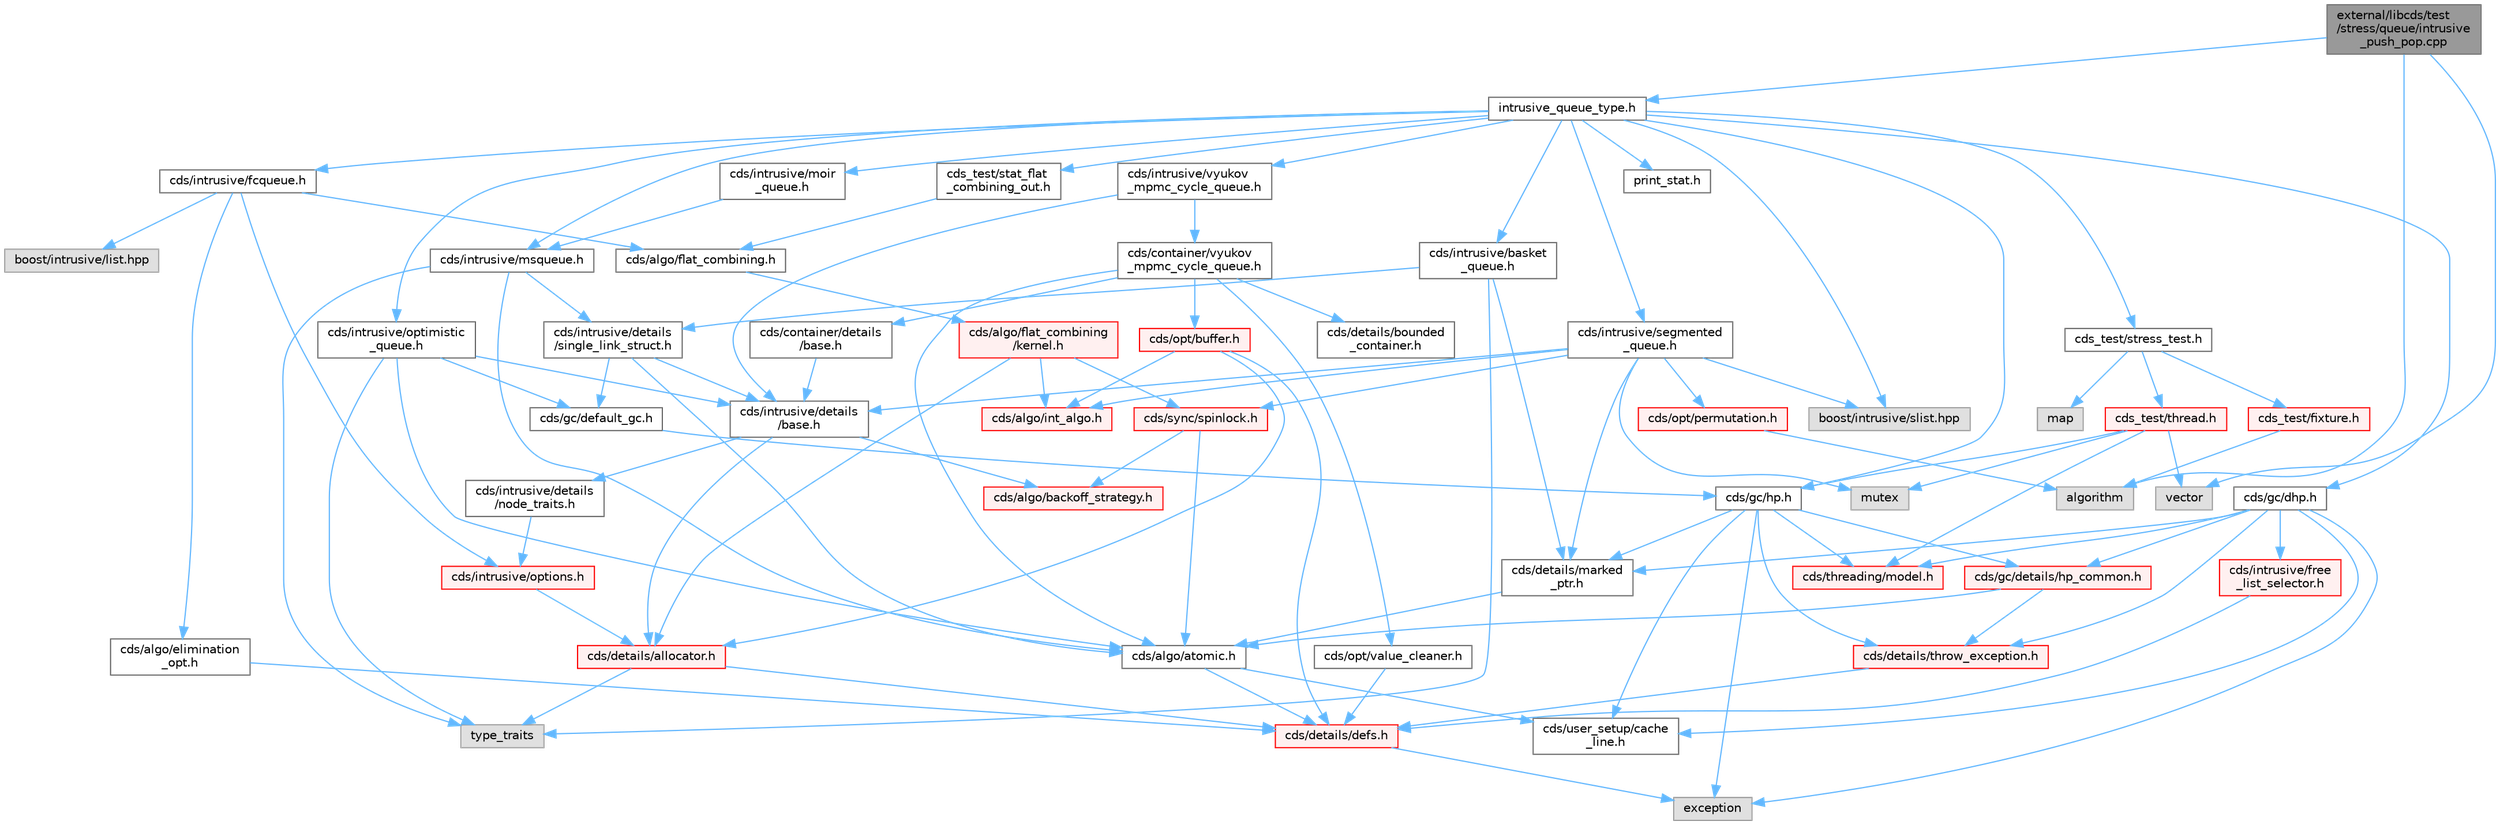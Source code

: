 digraph "external/libcds/test/stress/queue/intrusive_push_pop.cpp"
{
 // LATEX_PDF_SIZE
  bgcolor="transparent";
  edge [fontname=Helvetica,fontsize=10,labelfontname=Helvetica,labelfontsize=10];
  node [fontname=Helvetica,fontsize=10,shape=box,height=0.2,width=0.4];
  Node1 [id="Node000001",label="external/libcds/test\l/stress/queue/intrusive\l_push_pop.cpp",height=0.2,width=0.4,color="gray40", fillcolor="grey60", style="filled", fontcolor="black",tooltip=" "];
  Node1 -> Node2 [id="edge1_Node000001_Node000002",color="steelblue1",style="solid",tooltip=" "];
  Node2 [id="Node000002",label="intrusive_queue_type.h",height=0.2,width=0.4,color="grey40", fillcolor="white", style="filled",URL="$intrusive__queue__type_8h.html",tooltip=" "];
  Node2 -> Node3 [id="edge2_Node000002_Node000003",color="steelblue1",style="solid",tooltip=" "];
  Node3 [id="Node000003",label="cds/intrusive/msqueue.h",height=0.2,width=0.4,color="grey40", fillcolor="white", style="filled",URL="$intrusive_2msqueue_8h.html",tooltip=" "];
  Node3 -> Node4 [id="edge3_Node000003_Node000004",color="steelblue1",style="solid",tooltip=" "];
  Node4 [id="Node000004",label="type_traits",height=0.2,width=0.4,color="grey60", fillcolor="#E0E0E0", style="filled",tooltip=" "];
  Node3 -> Node5 [id="edge4_Node000003_Node000005",color="steelblue1",style="solid",tooltip=" "];
  Node5 [id="Node000005",label="cds/intrusive/details\l/single_link_struct.h",height=0.2,width=0.4,color="grey40", fillcolor="white", style="filled",URL="$single__link__struct_8h.html",tooltip=" "];
  Node5 -> Node6 [id="edge5_Node000005_Node000006",color="steelblue1",style="solid",tooltip=" "];
  Node6 [id="Node000006",label="cds/intrusive/details\l/base.h",height=0.2,width=0.4,color="grey40", fillcolor="white", style="filled",URL="$external_2libcds_2cds_2intrusive_2details_2base_8h.html",tooltip=" "];
  Node6 -> Node7 [id="edge6_Node000006_Node000007",color="steelblue1",style="solid",tooltip=" "];
  Node7 [id="Node000007",label="cds/intrusive/details\l/node_traits.h",height=0.2,width=0.4,color="grey40", fillcolor="white", style="filled",URL="$node__traits_8h.html",tooltip=" "];
  Node7 -> Node8 [id="edge7_Node000007_Node000008",color="steelblue1",style="solid",tooltip=" "];
  Node8 [id="Node000008",label="cds/intrusive/options.h",height=0.2,width=0.4,color="red", fillcolor="#FFF0F0", style="filled",URL="$intrusive_2options_8h.html",tooltip=" "];
  Node8 -> Node42 [id="edge8_Node000008_Node000042",color="steelblue1",style="solid",tooltip=" "];
  Node42 [id="Node000042",label="cds/details/allocator.h",height=0.2,width=0.4,color="red", fillcolor="#FFF0F0", style="filled",URL="$external_2libcds_2cds_2details_2allocator_8h.html",tooltip=" "];
  Node42 -> Node4 [id="edge9_Node000042_Node000004",color="steelblue1",style="solid",tooltip=" "];
  Node42 -> Node12 [id="edge10_Node000042_Node000012",color="steelblue1",style="solid",tooltip=" "];
  Node12 [id="Node000012",label="cds/details/defs.h",height=0.2,width=0.4,color="red", fillcolor="#FFF0F0", style="filled",URL="$details_2defs_8h.html",tooltip=" "];
  Node12 -> Node17 [id="edge11_Node000012_Node000017",color="steelblue1",style="solid",tooltip=" "];
  Node17 [id="Node000017",label="exception",height=0.2,width=0.4,color="grey60", fillcolor="#E0E0E0", style="filled",tooltip=" "];
  Node6 -> Node42 [id="edge12_Node000006_Node000042",color="steelblue1",style="solid",tooltip=" "];
  Node6 -> Node43 [id="edge13_Node000006_Node000043",color="steelblue1",style="solid",tooltip=" "];
  Node43 [id="Node000043",label="cds/algo/backoff_strategy.h",height=0.2,width=0.4,color="red", fillcolor="#FFF0F0", style="filled",URL="$backoff__strategy_8h.html",tooltip=" "];
  Node5 -> Node47 [id="edge14_Node000005_Node000047",color="steelblue1",style="solid",tooltip=" "];
  Node47 [id="Node000047",label="cds/gc/default_gc.h",height=0.2,width=0.4,color="grey40", fillcolor="white", style="filled",URL="$default__gc_8h.html",tooltip=" "];
  Node47 -> Node48 [id="edge15_Node000047_Node000048",color="steelblue1",style="solid",tooltip=" "];
  Node48 [id="Node000048",label="cds/gc/hp.h",height=0.2,width=0.4,color="grey40", fillcolor="white", style="filled",URL="$hp_8h.html",tooltip=" "];
  Node48 -> Node17 [id="edge16_Node000048_Node000017",color="steelblue1",style="solid",tooltip=" "];
  Node48 -> Node49 [id="edge17_Node000048_Node000049",color="steelblue1",style="solid",tooltip=" "];
  Node49 [id="Node000049",label="cds/gc/details/hp_common.h",height=0.2,width=0.4,color="red", fillcolor="#FFF0F0", style="filled",URL="$hp__common_8h.html",tooltip=" "];
  Node49 -> Node41 [id="edge18_Node000049_Node000041",color="steelblue1",style="solid",tooltip=" "];
  Node41 [id="Node000041",label="cds/algo/atomic.h",height=0.2,width=0.4,color="grey40", fillcolor="white", style="filled",URL="$external_2libcds_2cds_2algo_2atomic_8h.html",tooltip=" "];
  Node41 -> Node12 [id="edge19_Node000041_Node000012",color="steelblue1",style="solid",tooltip=" "];
  Node41 -> Node40 [id="edge20_Node000041_Node000040",color="steelblue1",style="solid",tooltip=" "];
  Node40 [id="Node000040",label="cds/user_setup/cache\l_line.h",height=0.2,width=0.4,color="grey40", fillcolor="white", style="filled",URL="$cache__line_8h.html",tooltip="Cache-line size definition"];
  Node49 -> Node37 [id="edge21_Node000049_Node000037",color="steelblue1",style="solid",tooltip=" "];
  Node37 [id="Node000037",label="cds/details/throw_exception.h",height=0.2,width=0.4,color="red", fillcolor="#FFF0F0", style="filled",URL="$throw__exception_8h.html",tooltip=" "];
  Node37 -> Node12 [id="edge22_Node000037_Node000012",color="steelblue1",style="solid",tooltip=" "];
  Node48 -> Node51 [id="edge23_Node000048_Node000051",color="steelblue1",style="solid",tooltip=" "];
  Node51 [id="Node000051",label="cds/threading/model.h",height=0.2,width=0.4,color="red", fillcolor="#FFF0F0", style="filled",URL="$model_8h.html",tooltip=" "];
  Node48 -> Node37 [id="edge24_Node000048_Node000037",color="steelblue1",style="solid",tooltip=" "];
  Node48 -> Node58 [id="edge25_Node000048_Node000058",color="steelblue1",style="solid",tooltip=" "];
  Node58 [id="Node000058",label="cds/details/marked\l_ptr.h",height=0.2,width=0.4,color="grey40", fillcolor="white", style="filled",URL="$marked__ptr_8h.html",tooltip=" "];
  Node58 -> Node41 [id="edge26_Node000058_Node000041",color="steelblue1",style="solid",tooltip=" "];
  Node48 -> Node40 [id="edge27_Node000048_Node000040",color="steelblue1",style="solid",tooltip=" "];
  Node5 -> Node41 [id="edge28_Node000005_Node000041",color="steelblue1",style="solid",tooltip=" "];
  Node3 -> Node41 [id="edge29_Node000003_Node000041",color="steelblue1",style="solid",tooltip=" "];
  Node2 -> Node64 [id="edge30_Node000002_Node000064",color="steelblue1",style="solid",tooltip=" "];
  Node64 [id="Node000064",label="cds/intrusive/moir\l_queue.h",height=0.2,width=0.4,color="grey40", fillcolor="white", style="filled",URL="$intrusive_2moir__queue_8h.html",tooltip=" "];
  Node64 -> Node3 [id="edge31_Node000064_Node000003",color="steelblue1",style="solid",tooltip=" "];
  Node2 -> Node65 [id="edge32_Node000002_Node000065",color="steelblue1",style="solid",tooltip=" "];
  Node65 [id="Node000065",label="cds/intrusive/optimistic\l_queue.h",height=0.2,width=0.4,color="grey40", fillcolor="white", style="filled",URL="$intrusive_2optimistic__queue_8h.html",tooltip=" "];
  Node65 -> Node4 [id="edge33_Node000065_Node000004",color="steelblue1",style="solid",tooltip=" "];
  Node65 -> Node6 [id="edge34_Node000065_Node000006",color="steelblue1",style="solid",tooltip=" "];
  Node65 -> Node41 [id="edge35_Node000065_Node000041",color="steelblue1",style="solid",tooltip=" "];
  Node65 -> Node47 [id="edge36_Node000065_Node000047",color="steelblue1",style="solid",tooltip=" "];
  Node2 -> Node66 [id="edge37_Node000002_Node000066",color="steelblue1",style="solid",tooltip=" "];
  Node66 [id="Node000066",label="cds/intrusive/vyukov\l_mpmc_cycle_queue.h",height=0.2,width=0.4,color="grey40", fillcolor="white", style="filled",URL="$intrusive_2vyukov__mpmc__cycle__queue_8h.html",tooltip=" "];
  Node66 -> Node6 [id="edge38_Node000066_Node000006",color="steelblue1",style="solid",tooltip=" "];
  Node66 -> Node67 [id="edge39_Node000066_Node000067",color="steelblue1",style="solid",tooltip=" "];
  Node67 [id="Node000067",label="cds/container/vyukov\l_mpmc_cycle_queue.h",height=0.2,width=0.4,color="grey40", fillcolor="white", style="filled",URL="$container_2vyukov__mpmc__cycle__queue_8h.html",tooltip=" "];
  Node67 -> Node68 [id="edge40_Node000067_Node000068",color="steelblue1",style="solid",tooltip=" "];
  Node68 [id="Node000068",label="cds/container/details\l/base.h",height=0.2,width=0.4,color="grey40", fillcolor="white", style="filled",URL="$external_2libcds_2cds_2container_2details_2base_8h.html",tooltip=" "];
  Node68 -> Node6 [id="edge41_Node000068_Node000006",color="steelblue1",style="solid",tooltip=" "];
  Node67 -> Node69 [id="edge42_Node000067_Node000069",color="steelblue1",style="solid",tooltip=" "];
  Node69 [id="Node000069",label="cds/opt/buffer.h",height=0.2,width=0.4,color="red", fillcolor="#FFF0F0", style="filled",URL="$external_2libcds_2cds_2opt_2buffer_8h.html",tooltip=" "];
  Node69 -> Node12 [id="edge43_Node000069_Node000012",color="steelblue1",style="solid",tooltip=" "];
  Node69 -> Node42 [id="edge44_Node000069_Node000042",color="steelblue1",style="solid",tooltip=" "];
  Node69 -> Node30 [id="edge45_Node000069_Node000030",color="steelblue1",style="solid",tooltip=" "];
  Node30 [id="Node000030",label="cds/algo/int_algo.h",height=0.2,width=0.4,color="red", fillcolor="#FFF0F0", style="filled",URL="$int__algo_8h.html",tooltip=" "];
  Node67 -> Node71 [id="edge46_Node000067_Node000071",color="steelblue1",style="solid",tooltip=" "];
  Node71 [id="Node000071",label="cds/opt/value_cleaner.h",height=0.2,width=0.4,color="grey40", fillcolor="white", style="filled",URL="$value__cleaner_8h.html",tooltip=" "];
  Node71 -> Node12 [id="edge47_Node000071_Node000012",color="steelblue1",style="solid",tooltip=" "];
  Node67 -> Node41 [id="edge48_Node000067_Node000041",color="steelblue1",style="solid",tooltip=" "];
  Node67 -> Node72 [id="edge49_Node000067_Node000072",color="steelblue1",style="solid",tooltip=" "];
  Node72 [id="Node000072",label="cds/details/bounded\l_container.h",height=0.2,width=0.4,color="grey40", fillcolor="white", style="filled",URL="$bounded__container_8h.html",tooltip=" "];
  Node2 -> Node73 [id="edge50_Node000002_Node000073",color="steelblue1",style="solid",tooltip=" "];
  Node73 [id="Node000073",label="cds/intrusive/basket\l_queue.h",height=0.2,width=0.4,color="grey40", fillcolor="white", style="filled",URL="$intrusive_2basket__queue_8h.html",tooltip=" "];
  Node73 -> Node4 [id="edge51_Node000073_Node000004",color="steelblue1",style="solid",tooltip=" "];
  Node73 -> Node5 [id="edge52_Node000073_Node000005",color="steelblue1",style="solid",tooltip=" "];
  Node73 -> Node58 [id="edge53_Node000073_Node000058",color="steelblue1",style="solid",tooltip=" "];
  Node2 -> Node74 [id="edge54_Node000002_Node000074",color="steelblue1",style="solid",tooltip=" "];
  Node74 [id="Node000074",label="cds/intrusive/fcqueue.h",height=0.2,width=0.4,color="grey40", fillcolor="white", style="filled",URL="$intrusive_2fcqueue_8h.html",tooltip=" "];
  Node74 -> Node75 [id="edge55_Node000074_Node000075",color="steelblue1",style="solid",tooltip=" "];
  Node75 [id="Node000075",label="cds/algo/flat_combining.h",height=0.2,width=0.4,color="grey40", fillcolor="white", style="filled",URL="$flat__combining_8h.html",tooltip=" "];
  Node75 -> Node76 [id="edge56_Node000075_Node000076",color="steelblue1",style="solid",tooltip=" "];
  Node76 [id="Node000076",label="cds/algo/flat_combining\l/kernel.h",height=0.2,width=0.4,color="red", fillcolor="#FFF0F0", style="filled",URL="$libcds_2cds_2algo_2flat__combining_2kernel_8h.html",tooltip=" "];
  Node76 -> Node82 [id="edge57_Node000076_Node000082",color="steelblue1",style="solid",tooltip=" "];
  Node82 [id="Node000082",label="cds/sync/spinlock.h",height=0.2,width=0.4,color="red", fillcolor="#FFF0F0", style="filled",URL="$sync_2spinlock_8h.html",tooltip=" "];
  Node82 -> Node41 [id="edge58_Node000082_Node000041",color="steelblue1",style="solid",tooltip=" "];
  Node82 -> Node43 [id="edge59_Node000082_Node000043",color="steelblue1",style="solid",tooltip=" "];
  Node76 -> Node42 [id="edge60_Node000076_Node000042",color="steelblue1",style="solid",tooltip=" "];
  Node76 -> Node30 [id="edge61_Node000076_Node000030",color="steelblue1",style="solid",tooltip=" "];
  Node74 -> Node83 [id="edge62_Node000074_Node000083",color="steelblue1",style="solid",tooltip=" "];
  Node83 [id="Node000083",label="cds/algo/elimination\l_opt.h",height=0.2,width=0.4,color="grey40", fillcolor="white", style="filled",URL="$elimination__opt_8h.html",tooltip=" "];
  Node83 -> Node12 [id="edge63_Node000083_Node000012",color="steelblue1",style="solid",tooltip=" "];
  Node74 -> Node8 [id="edge64_Node000074_Node000008",color="steelblue1",style="solid",tooltip=" "];
  Node74 -> Node84 [id="edge65_Node000074_Node000084",color="steelblue1",style="solid",tooltip=" "];
  Node84 [id="Node000084",label="boost/intrusive/list.hpp",height=0.2,width=0.4,color="grey60", fillcolor="#E0E0E0", style="filled",tooltip=" "];
  Node2 -> Node85 [id="edge66_Node000002_Node000085",color="steelblue1",style="solid",tooltip=" "];
  Node85 [id="Node000085",label="cds/intrusive/segmented\l_queue.h",height=0.2,width=0.4,color="grey40", fillcolor="white", style="filled",URL="$intrusive_2segmented__queue_8h.html",tooltip=" "];
  Node85 -> Node79 [id="edge67_Node000085_Node000079",color="steelblue1",style="solid",tooltip=" "];
  Node79 [id="Node000079",label="mutex",height=0.2,width=0.4,color="grey60", fillcolor="#E0E0E0", style="filled",tooltip=" "];
  Node85 -> Node6 [id="edge68_Node000085_Node000006",color="steelblue1",style="solid",tooltip=" "];
  Node85 -> Node58 [id="edge69_Node000085_Node000058",color="steelblue1",style="solid",tooltip=" "];
  Node85 -> Node30 [id="edge70_Node000085_Node000030",color="steelblue1",style="solid",tooltip=" "];
  Node85 -> Node82 [id="edge71_Node000085_Node000082",color="steelblue1",style="solid",tooltip=" "];
  Node85 -> Node86 [id="edge72_Node000085_Node000086",color="steelblue1",style="solid",tooltip=" "];
  Node86 [id="Node000086",label="cds/opt/permutation.h",height=0.2,width=0.4,color="red", fillcolor="#FFF0F0", style="filled",URL="$permutation_8h.html",tooltip=" "];
  Node86 -> Node88 [id="edge73_Node000086_Node000088",color="steelblue1",style="solid",tooltip=" "];
  Node88 [id="Node000088",label="algorithm",height=0.2,width=0.4,color="grey60", fillcolor="#E0E0E0", style="filled",tooltip=" "];
  Node85 -> Node90 [id="edge74_Node000085_Node000090",color="steelblue1",style="solid",tooltip=" "];
  Node90 [id="Node000090",label="boost/intrusive/slist.hpp",height=0.2,width=0.4,color="grey60", fillcolor="#E0E0E0", style="filled",tooltip=" "];
  Node2 -> Node48 [id="edge75_Node000002_Node000048",color="steelblue1",style="solid",tooltip=" "];
  Node2 -> Node91 [id="edge76_Node000002_Node000091",color="steelblue1",style="solid",tooltip=" "];
  Node91 [id="Node000091",label="cds/gc/dhp.h",height=0.2,width=0.4,color="grey40", fillcolor="white", style="filled",URL="$dhp_8h.html",tooltip=" "];
  Node91 -> Node17 [id="edge77_Node000091_Node000017",color="steelblue1",style="solid",tooltip=" "];
  Node91 -> Node49 [id="edge78_Node000091_Node000049",color="steelblue1",style="solid",tooltip=" "];
  Node91 -> Node51 [id="edge79_Node000091_Node000051",color="steelblue1",style="solid",tooltip=" "];
  Node91 -> Node92 [id="edge80_Node000091_Node000092",color="steelblue1",style="solid",tooltip=" "];
  Node92 [id="Node000092",label="cds/intrusive/free\l_list_selector.h",height=0.2,width=0.4,color="red", fillcolor="#FFF0F0", style="filled",URL="$free__list__selector_8h.html",tooltip=" "];
  Node92 -> Node12 [id="edge81_Node000092_Node000012",color="steelblue1",style="solid",tooltip=" "];
  Node91 -> Node37 [id="edge82_Node000091_Node000037",color="steelblue1",style="solid",tooltip=" "];
  Node91 -> Node58 [id="edge83_Node000091_Node000058",color="steelblue1",style="solid",tooltip=" "];
  Node91 -> Node40 [id="edge84_Node000091_Node000040",color="steelblue1",style="solid",tooltip=" "];
  Node2 -> Node90 [id="edge85_Node000002_Node000090",color="steelblue1",style="solid",tooltip=" "];
  Node2 -> Node94 [id="edge86_Node000002_Node000094",color="steelblue1",style="solid",tooltip=" "];
  Node94 [id="Node000094",label="cds_test/stress_test.h",height=0.2,width=0.4,color="grey40", fillcolor="white", style="filled",URL="$stress__test_8h.html",tooltip=" "];
  Node94 -> Node95 [id="edge87_Node000094_Node000095",color="steelblue1",style="solid",tooltip=" "];
  Node95 [id="Node000095",label="map",height=0.2,width=0.4,color="grey60", fillcolor="#E0E0E0", style="filled",tooltip=" "];
  Node94 -> Node96 [id="edge88_Node000094_Node000096",color="steelblue1",style="solid",tooltip=" "];
  Node96 [id="Node000096",label="cds_test/fixture.h",height=0.2,width=0.4,color="red", fillcolor="#FFF0F0", style="filled",URL="$fixture_8h.html",tooltip=" "];
  Node96 -> Node88 [id="edge89_Node000096_Node000088",color="steelblue1",style="solid",tooltip=" "];
  Node94 -> Node99 [id="edge90_Node000094_Node000099",color="steelblue1",style="solid",tooltip=" "];
  Node99 [id="Node000099",label="cds_test/thread.h",height=0.2,width=0.4,color="red", fillcolor="#FFF0F0", style="filled",URL="$test_2include_2cds__test_2thread_8h.html",tooltip=" "];
  Node99 -> Node100 [id="edge91_Node000099_Node000100",color="steelblue1",style="solid",tooltip=" "];
  Node100 [id="Node000100",label="vector",height=0.2,width=0.4,color="grey60", fillcolor="#E0E0E0", style="filled",tooltip=" "];
  Node99 -> Node79 [id="edge92_Node000099_Node000079",color="steelblue1",style="solid",tooltip=" "];
  Node99 -> Node51 [id="edge93_Node000099_Node000051",color="steelblue1",style="solid",tooltip=" "];
  Node99 -> Node48 [id="edge94_Node000099_Node000048",color="steelblue1",style="solid",tooltip=" "];
  Node2 -> Node101 [id="edge95_Node000002_Node000101",color="steelblue1",style="solid",tooltip=" "];
  Node101 [id="Node000101",label="cds_test/stat_flat\l_combining_out.h",height=0.2,width=0.4,color="grey40", fillcolor="white", style="filled",URL="$stat__flat__combining__out_8h.html",tooltip=" "];
  Node101 -> Node75 [id="edge96_Node000101_Node000075",color="steelblue1",style="solid",tooltip=" "];
  Node2 -> Node102 [id="edge97_Node000002_Node000102",color="steelblue1",style="solid",tooltip=" "];
  Node102 [id="Node000102",label="print_stat.h",height=0.2,width=0.4,color="grey40", fillcolor="white", style="filled",URL="$print__stat_8h.html",tooltip=" "];
  Node1 -> Node100 [id="edge98_Node000001_Node000100",color="steelblue1",style="solid",tooltip=" "];
  Node1 -> Node88 [id="edge99_Node000001_Node000088",color="steelblue1",style="solid",tooltip=" "];
}
